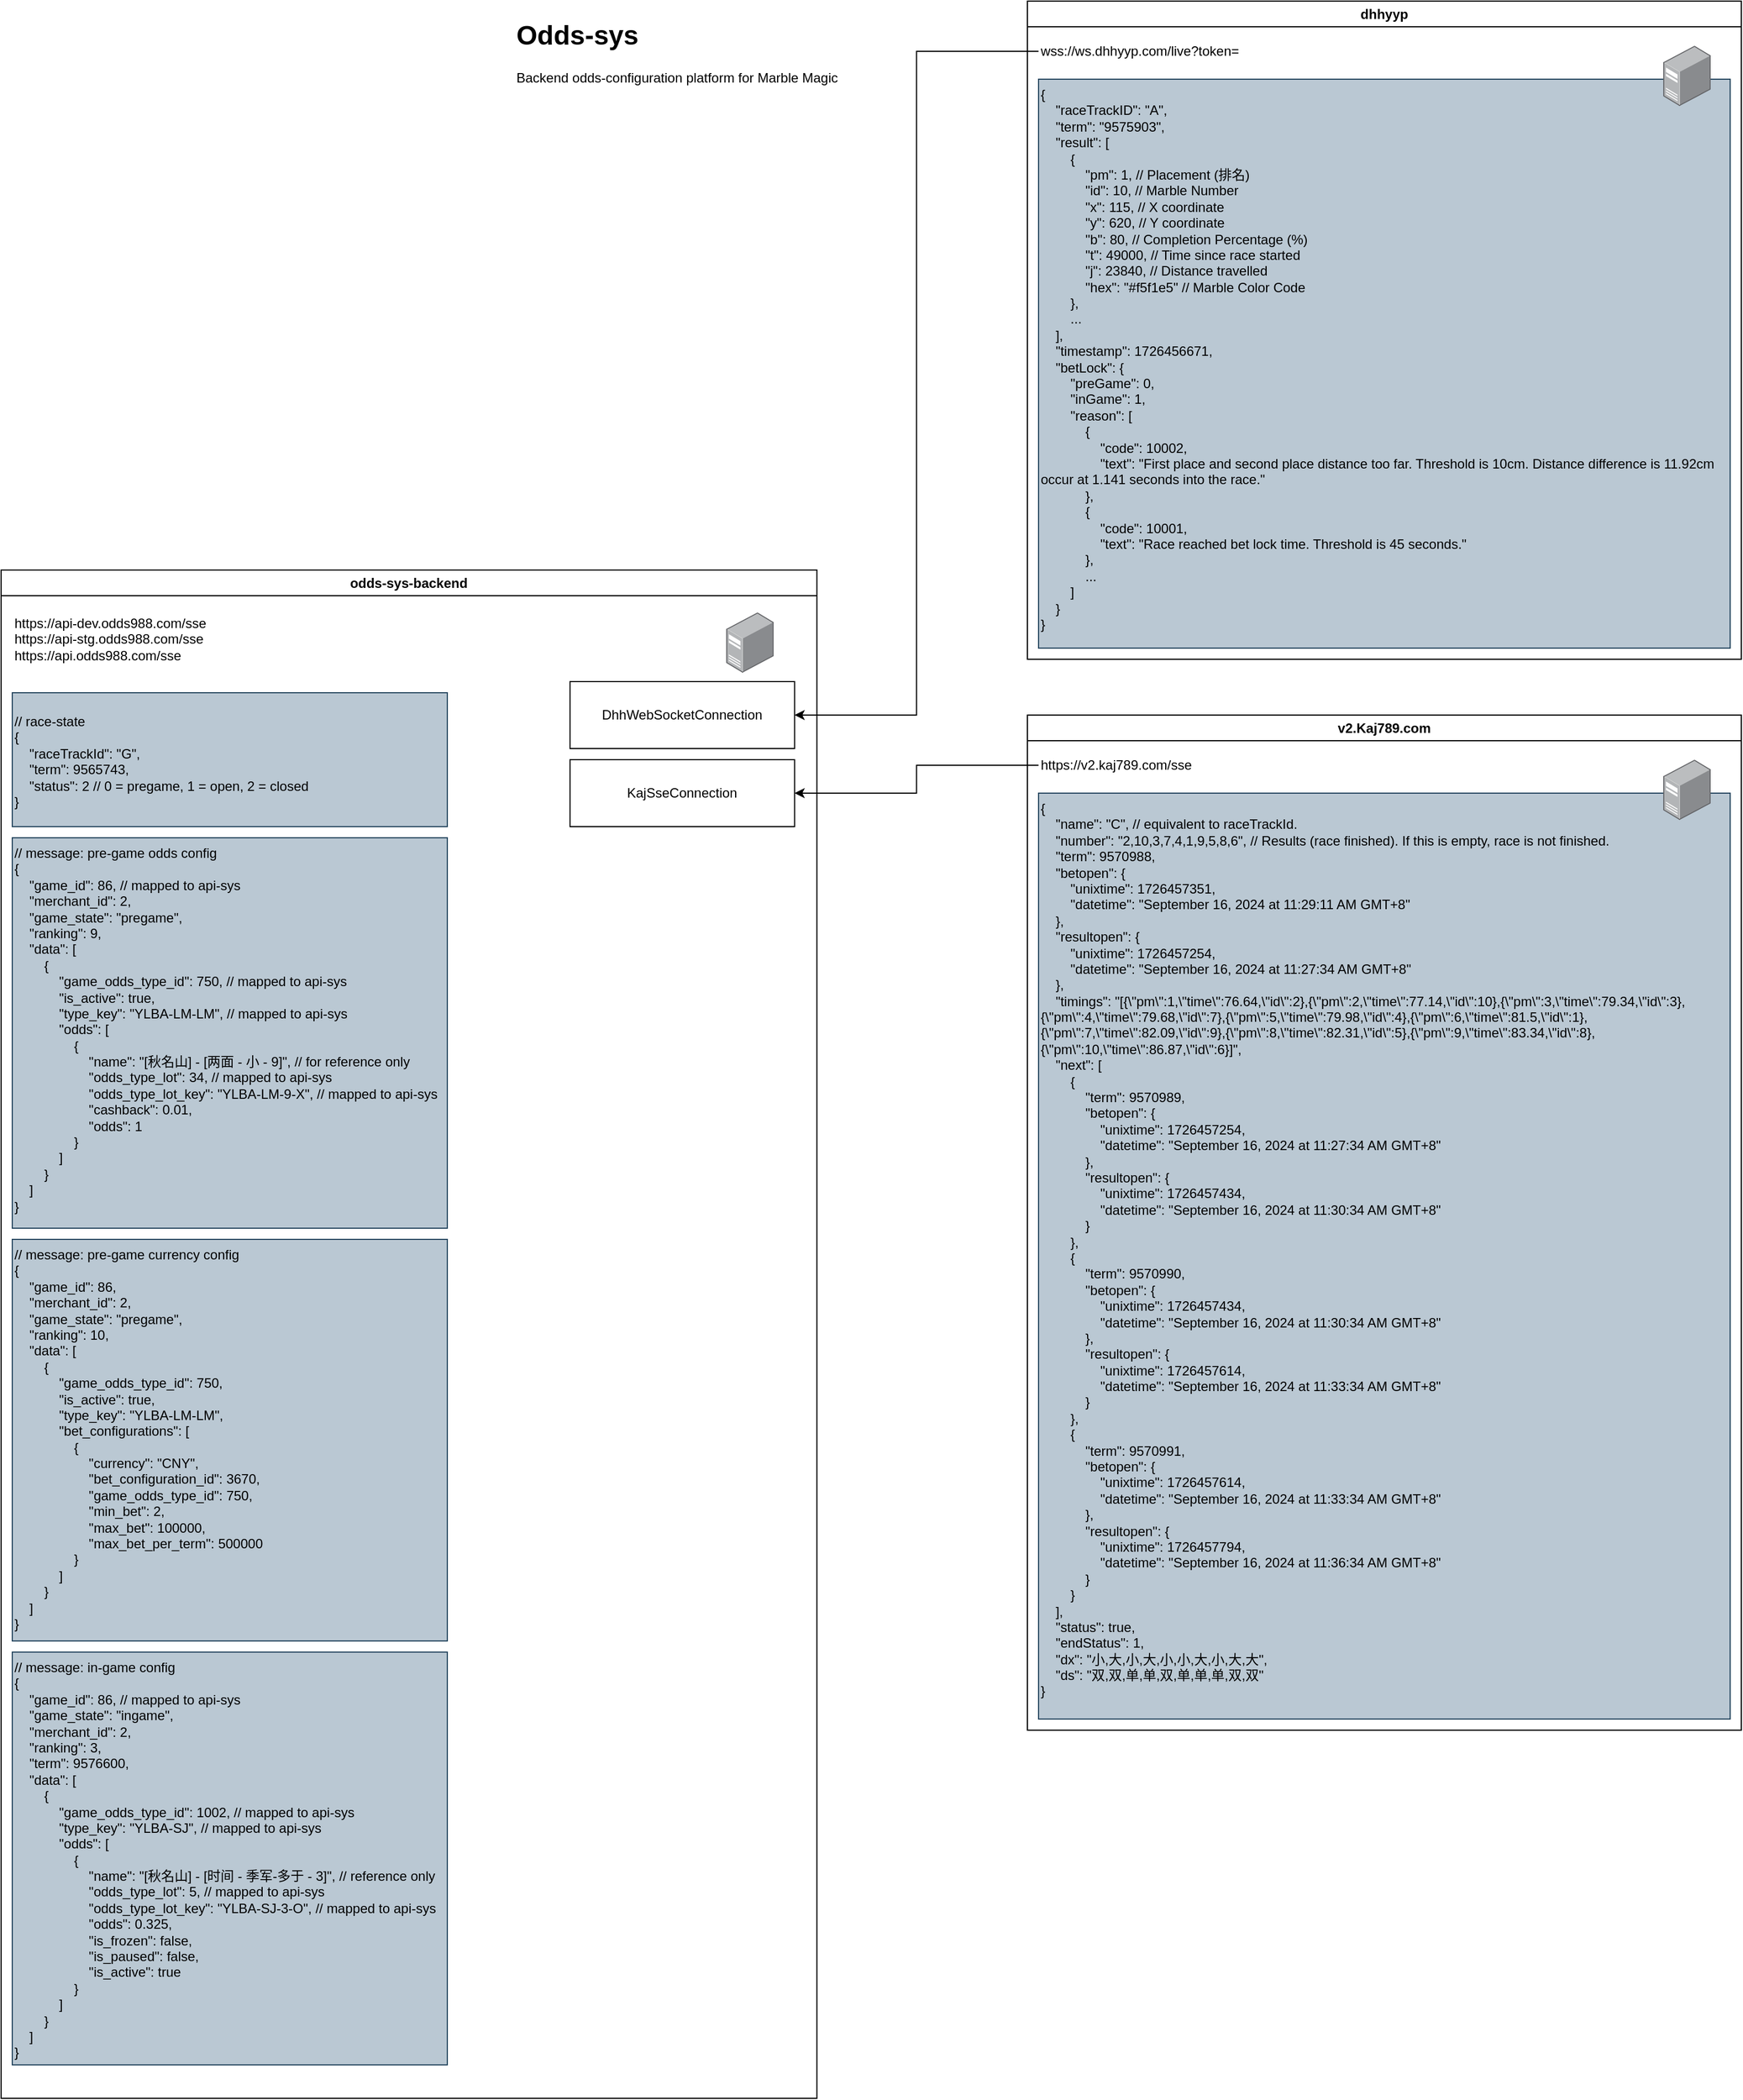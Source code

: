 <mxfile version="24.7.14">
  <diagram name="Page-1" id="a9Bd8awxfXG4mOf1hPGa">
    <mxGraphModel dx="3600" dy="1943" grid="1" gridSize="10" guides="1" tooltips="1" connect="1" arrows="1" fold="1" page="1" pageScale="1" pageWidth="850" pageHeight="1100" math="0" shadow="0">
      <root>
        <mxCell id="0" />
        <mxCell id="1" parent="0" />
        <mxCell id="RhFKpbfhdEMoOrh1-Fe3-15" value="odds-sys-backend" style="swimlane;whiteSpace=wrap;html=1;startSize=23;" parent="1" vertex="1">
          <mxGeometry x="90" y="580" width="731.3" height="1370" as="geometry" />
        </mxCell>
        <mxCell id="RhFKpbfhdEMoOrh1-Fe3-16" value="DhhWebSocketConnection" style="rounded=0;whiteSpace=wrap;html=1;" parent="RhFKpbfhdEMoOrh1-Fe3-15" vertex="1">
          <mxGeometry x="510" y="100" width="201.3" height="60" as="geometry" />
        </mxCell>
        <mxCell id="RhFKpbfhdEMoOrh1-Fe3-17" value="KajSseConnection" style="rounded=0;whiteSpace=wrap;html=1;" parent="RhFKpbfhdEMoOrh1-Fe3-15" vertex="1">
          <mxGeometry x="510" y="170" width="201.3" height="60" as="geometry" />
        </mxCell>
        <mxCell id="RhFKpbfhdEMoOrh1-Fe3-18" value="https://api-dev.odds988.com/sse&lt;br&gt;https://api-stg.odds988.com/sse&lt;br&gt;https://api.odds988.com/sse" style="text;align=left;verticalAlign=middle;whiteSpace=wrap;rounded=0;html=1;" parent="RhFKpbfhdEMoOrh1-Fe3-15" vertex="1">
          <mxGeometry x="10" y="32" width="220" height="60" as="geometry" />
        </mxCell>
        <mxCell id="RhFKpbfhdEMoOrh1-Fe3-19" value="" style="image;points=[];aspect=fixed;html=1;align=center;shadow=0;dashed=0;image=img/lib/allied_telesis/computer_and_terminals/Server_Desktop.svg;fontSize=13;" parent="RhFKpbfhdEMoOrh1-Fe3-15" vertex="1">
          <mxGeometry x="650" y="38" width="42.6" height="54" as="geometry" />
        </mxCell>
        <mxCell id="12gwARSlPllt_peua3XU-6" value="&lt;p style=&quot;&quot;&gt;&lt;font face=&quot;Helvetica&quot;&gt;&lt;span style=&quot;white-space: pre;&quot;&gt;// race-state&lt;br&gt;{&lt;br&gt;&lt;/span&gt;&lt;span style=&quot;white-space: pre;&quot;&gt;    &quot;raceTrackId&quot;: &quot;G&quot;,&lt;br&gt;&lt;/span&gt;&lt;span style=&quot;white-space: pre;&quot;&gt;    &quot;term&quot;: 9565743,&lt;br&gt;&lt;/span&gt;&lt;span style=&quot;white-space: pre;&quot;&gt;    &quot;status&quot;: 2 // 0 = pregame, 1 = open, 2 = closed&lt;br/&gt;&lt;/span&gt;&lt;span style=&quot;white-space: pre;&quot;&gt;}&lt;/span&gt;&lt;/font&gt;&lt;/p&gt;" style="text;overflow=hidden;rounded=0;whiteSpace=wrap;fillColor=#bac8d3;strokeColor=#23445d;html=1;fontColor=default;" vertex="1" parent="RhFKpbfhdEMoOrh1-Fe3-15">
          <mxGeometry x="10" y="110" width="390" height="120" as="geometry" />
        </mxCell>
        <mxCell id="12gwARSlPllt_peua3XU-7" value="&lt;div&gt;// message: pre-game odds config&lt;br&gt;{&lt;/div&gt;&lt;div&gt;&amp;nbsp; &amp;nbsp; &quot;game_id&quot;: 86, // mapped to api-sys&lt;/div&gt;&lt;div&gt;&amp;nbsp; &amp;nbsp; &quot;merchant_id&quot;: 2,&lt;/div&gt;&lt;div&gt;&amp;nbsp; &amp;nbsp; &quot;game_state&quot;: &quot;pregame&quot;,&lt;/div&gt;&lt;div&gt;&amp;nbsp; &amp;nbsp; &quot;ranking&quot;: 9,&lt;/div&gt;&lt;div&gt;&amp;nbsp; &amp;nbsp; &quot;data&quot;: [&lt;/div&gt;&lt;div&gt;&amp;nbsp; &amp;nbsp; &amp;nbsp; &amp;nbsp; {&lt;/div&gt;&lt;div&gt;&amp;nbsp; &amp;nbsp; &amp;nbsp; &amp;nbsp; &amp;nbsp; &amp;nbsp; &quot;game_odds_type_id&quot;: 750, // mapped to api-sys&lt;/div&gt;&lt;div&gt;&amp;nbsp; &amp;nbsp; &amp;nbsp; &amp;nbsp; &amp;nbsp; &amp;nbsp; &quot;is_active&quot;: true,&amp;nbsp;&lt;/div&gt;&lt;div&gt;&amp;nbsp; &amp;nbsp; &amp;nbsp; &amp;nbsp; &amp;nbsp; &amp;nbsp; &quot;type_key&quot;: &quot;YLBA-LM-LM&quot;, // mapped to api-sys&lt;/div&gt;&lt;div&gt;&amp;nbsp; &amp;nbsp; &amp;nbsp; &amp;nbsp; &amp;nbsp; &amp;nbsp; &quot;odds&quot;: [&lt;/div&gt;&lt;div&gt;&amp;nbsp; &amp;nbsp; &amp;nbsp; &amp;nbsp; &amp;nbsp; &amp;nbsp; &amp;nbsp; &amp;nbsp; {&lt;/div&gt;&lt;div&gt;&amp;nbsp; &amp;nbsp; &amp;nbsp; &amp;nbsp; &amp;nbsp; &amp;nbsp; &amp;nbsp; &amp;nbsp; &amp;nbsp; &amp;nbsp; &quot;name&quot;: &quot;[秋名山] - [两面 - 小 - 9]&quot;, // for reference only&lt;/div&gt;&lt;div&gt;&amp;nbsp; &amp;nbsp; &amp;nbsp; &amp;nbsp; &amp;nbsp; &amp;nbsp; &amp;nbsp; &amp;nbsp; &amp;nbsp; &amp;nbsp; &quot;odds_type_lot&quot;: 34, // mapped to api-sys&lt;/div&gt;&lt;div&gt;&amp;nbsp; &amp;nbsp; &amp;nbsp; &amp;nbsp; &amp;nbsp; &amp;nbsp; &amp;nbsp; &amp;nbsp; &amp;nbsp; &amp;nbsp; &quot;odds_type_lot_key&quot;: &quot;YLBA-LM-9-X&quot;, // mapped to api-sys&lt;/div&gt;&lt;div&gt;&amp;nbsp; &amp;nbsp; &amp;nbsp; &amp;nbsp; &amp;nbsp; &amp;nbsp; &amp;nbsp; &amp;nbsp; &amp;nbsp; &amp;nbsp; &quot;cashback&quot;: 0.01,&lt;/div&gt;&lt;div&gt;&amp;nbsp; &amp;nbsp; &amp;nbsp; &amp;nbsp; &amp;nbsp; &amp;nbsp; &amp;nbsp; &amp;nbsp; &amp;nbsp; &amp;nbsp; &quot;odds&quot;: 1&lt;/div&gt;&lt;div&gt;&amp;nbsp; &amp;nbsp; &amp;nbsp; &amp;nbsp; &amp;nbsp; &amp;nbsp; &amp;nbsp; &amp;nbsp; }&lt;/div&gt;&lt;div&gt;&amp;nbsp; &amp;nbsp; &amp;nbsp; &amp;nbsp; &amp;nbsp; &amp;nbsp; ]&lt;/div&gt;&lt;div&gt;&amp;nbsp; &amp;nbsp; &amp;nbsp; &amp;nbsp; }&lt;/div&gt;&lt;div&gt;&amp;nbsp; &amp;nbsp; ]&lt;/div&gt;&lt;div&gt;}&lt;/div&gt;" style="text;overflow=hidden;rounded=0;whiteSpace=wrap;fillColor=#bac8d3;strokeColor=#23445d;html=1;" vertex="1" parent="RhFKpbfhdEMoOrh1-Fe3-15">
          <mxGeometry x="10" y="240" width="390" height="350" as="geometry" />
        </mxCell>
        <mxCell id="12gwARSlPllt_peua3XU-8" value="&lt;div&gt;// message: pre-game currency config&lt;br&gt;{&lt;/div&gt;&lt;div&gt;&amp;nbsp; &amp;nbsp; &quot;game_id&quot;: 86,&lt;/div&gt;&lt;div&gt;&amp;nbsp; &amp;nbsp; &quot;merchant_id&quot;: 2,&lt;/div&gt;&lt;div&gt;&amp;nbsp; &amp;nbsp; &quot;game_state&quot;: &quot;pregame&quot;,&lt;/div&gt;&lt;div&gt;&amp;nbsp; &amp;nbsp; &quot;ranking&quot;: 10,&lt;/div&gt;&lt;div&gt;&amp;nbsp; &amp;nbsp; &quot;data&quot;: [&lt;/div&gt;&lt;div&gt;&amp;nbsp; &amp;nbsp; &amp;nbsp; &amp;nbsp; {&lt;/div&gt;&lt;div&gt;&amp;nbsp; &amp;nbsp; &amp;nbsp; &amp;nbsp; &amp;nbsp; &amp;nbsp; &quot;game_odds_type_id&quot;: 750,&lt;/div&gt;&lt;div&gt;&amp;nbsp; &amp;nbsp; &amp;nbsp; &amp;nbsp; &amp;nbsp; &amp;nbsp; &quot;is_active&quot;: true,&lt;/div&gt;&lt;div&gt;&amp;nbsp; &amp;nbsp; &amp;nbsp; &amp;nbsp; &amp;nbsp; &amp;nbsp; &quot;type_key&quot;: &quot;YLBA-LM-LM&quot;,&lt;/div&gt;&lt;div&gt;&amp;nbsp; &amp;nbsp; &amp;nbsp; &amp;nbsp; &amp;nbsp; &amp;nbsp; &quot;bet_configurations&quot;: [&lt;/div&gt;&lt;div&gt;&amp;nbsp; &amp;nbsp; &amp;nbsp; &amp;nbsp; &amp;nbsp; &amp;nbsp; &amp;nbsp; &amp;nbsp; {&lt;/div&gt;&lt;div&gt;&amp;nbsp; &amp;nbsp; &amp;nbsp; &amp;nbsp; &amp;nbsp; &amp;nbsp; &amp;nbsp; &amp;nbsp; &amp;nbsp; &amp;nbsp; &quot;currency&quot;: &quot;CNY&quot;,&lt;/div&gt;&lt;div&gt;&amp;nbsp; &amp;nbsp; &amp;nbsp; &amp;nbsp; &amp;nbsp; &amp;nbsp; &amp;nbsp; &amp;nbsp; &amp;nbsp; &amp;nbsp; &quot;bet_configuration_id&quot;: 3670,&lt;/div&gt;&lt;div&gt;&amp;nbsp; &amp;nbsp; &amp;nbsp; &amp;nbsp; &amp;nbsp; &amp;nbsp; &amp;nbsp; &amp;nbsp; &amp;nbsp; &amp;nbsp; &quot;game_odds_type_id&quot;: 750,&lt;/div&gt;&lt;div&gt;&amp;nbsp; &amp;nbsp; &amp;nbsp; &amp;nbsp; &amp;nbsp; &amp;nbsp; &amp;nbsp; &amp;nbsp; &amp;nbsp; &amp;nbsp; &quot;min_bet&quot;: 2,&lt;/div&gt;&lt;div&gt;&amp;nbsp; &amp;nbsp; &amp;nbsp; &amp;nbsp; &amp;nbsp; &amp;nbsp; &amp;nbsp; &amp;nbsp; &amp;nbsp; &amp;nbsp; &quot;max_bet&quot;: 100000,&lt;/div&gt;&lt;div&gt;&amp;nbsp; &amp;nbsp; &amp;nbsp; &amp;nbsp; &amp;nbsp; &amp;nbsp; &amp;nbsp; &amp;nbsp; &amp;nbsp; &amp;nbsp; &quot;max_bet_per_term&quot;: 500000&lt;/div&gt;&lt;div&gt;&amp;nbsp; &amp;nbsp; &amp;nbsp; &amp;nbsp; &amp;nbsp; &amp;nbsp; &amp;nbsp; &amp;nbsp; }&lt;/div&gt;&lt;div&gt;&amp;nbsp; &amp;nbsp; &amp;nbsp; &amp;nbsp; &amp;nbsp; &amp;nbsp; ]&lt;/div&gt;&lt;div&gt;&amp;nbsp; &amp;nbsp; &amp;nbsp; &amp;nbsp; }&lt;/div&gt;&lt;div&gt;&amp;nbsp; &amp;nbsp; ]&lt;/div&gt;&lt;div&gt;}&lt;/div&gt;" style="text;overflow=hidden;rounded=0;whiteSpace=wrap;fillColor=#bac8d3;strokeColor=#23445d;html=1;" vertex="1" parent="RhFKpbfhdEMoOrh1-Fe3-15">
          <mxGeometry x="10" y="600" width="390" height="360" as="geometry" />
        </mxCell>
        <mxCell id="12gwARSlPllt_peua3XU-9" value="// message: in-game config&lt;br&gt;&lt;div&gt;{&lt;/div&gt;&lt;div&gt;&amp;nbsp; &amp;nbsp; &quot;game_id&quot;: 86, // mapped to api-sys&lt;/div&gt;&lt;div&gt;&amp;nbsp; &amp;nbsp; &quot;game_state&quot;: &quot;ingame&quot;,&lt;/div&gt;&lt;div&gt;&amp;nbsp; &amp;nbsp; &quot;merchant_id&quot;: 2,&lt;/div&gt;&lt;div&gt;&amp;nbsp; &amp;nbsp; &quot;ranking&quot;: 3,&lt;/div&gt;&lt;div&gt;&amp;nbsp; &amp;nbsp; &quot;term&quot;: 9576600,&lt;/div&gt;&lt;div&gt;&amp;nbsp; &amp;nbsp; &quot;data&quot;: [&lt;/div&gt;&lt;div&gt;&amp;nbsp; &amp;nbsp; &amp;nbsp; &amp;nbsp; {&lt;/div&gt;&lt;div&gt;&amp;nbsp; &amp;nbsp; &amp;nbsp; &amp;nbsp; &amp;nbsp; &amp;nbsp; &quot;game_odds_type_id&quot;: 1002,&amp;nbsp;&lt;span style=&quot;background-color: initial;&quot;&gt;// mapped to api-sys&lt;/span&gt;&lt;/div&gt;&lt;div&gt;&amp;nbsp; &amp;nbsp; &amp;nbsp; &amp;nbsp; &amp;nbsp; &amp;nbsp; &quot;type_key&quot;: &quot;YLBA-SJ&quot;,&amp;nbsp;&lt;span style=&quot;background-color: initial;&quot;&gt;// mapped to api-sys&lt;/span&gt;&lt;/div&gt;&lt;div&gt;&amp;nbsp; &amp;nbsp; &amp;nbsp; &amp;nbsp; &amp;nbsp; &amp;nbsp; &quot;odds&quot;: [&lt;/div&gt;&lt;div&gt;&amp;nbsp; &amp;nbsp; &amp;nbsp; &amp;nbsp; &amp;nbsp; &amp;nbsp; &amp;nbsp; &amp;nbsp; {&lt;/div&gt;&lt;div&gt;&amp;nbsp; &amp;nbsp; &amp;nbsp; &amp;nbsp; &amp;nbsp; &amp;nbsp; &amp;nbsp; &amp;nbsp; &amp;nbsp; &amp;nbsp; &quot;name&quot;: &quot;[秋名山] - [时间 - 季军-多于 - 3]&quot;, // reference only&lt;/div&gt;&lt;div&gt;&amp;nbsp; &amp;nbsp; &amp;nbsp; &amp;nbsp; &amp;nbsp; &amp;nbsp; &amp;nbsp; &amp;nbsp; &amp;nbsp; &amp;nbsp; &quot;odds_type_lot&quot;: 5,&amp;nbsp;&lt;span style=&quot;background-color: initial;&quot;&gt;// mapped to api-sys&lt;/span&gt;&lt;/div&gt;&lt;div&gt;&amp;nbsp; &amp;nbsp; &amp;nbsp; &amp;nbsp; &amp;nbsp; &amp;nbsp; &amp;nbsp; &amp;nbsp; &amp;nbsp; &amp;nbsp; &quot;odds_type_lot_key&quot;: &quot;YLBA-SJ-3-O&quot;,&amp;nbsp;&lt;span style=&quot;background-color: initial;&quot;&gt;// mapped to api-sys&lt;/span&gt;&lt;/div&gt;&lt;div&gt;&amp;nbsp; &amp;nbsp; &amp;nbsp; &amp;nbsp; &amp;nbsp; &amp;nbsp; &amp;nbsp; &amp;nbsp; &amp;nbsp; &amp;nbsp; &quot;odds&quot;: 0.325,&lt;/div&gt;&lt;div&gt;&amp;nbsp; &amp;nbsp; &amp;nbsp; &amp;nbsp; &amp;nbsp; &amp;nbsp; &amp;nbsp; &amp;nbsp; &amp;nbsp; &amp;nbsp; &quot;is_frozen&quot;: false,&lt;/div&gt;&lt;div&gt;&amp;nbsp; &amp;nbsp; &amp;nbsp; &amp;nbsp; &amp;nbsp; &amp;nbsp; &amp;nbsp; &amp;nbsp; &amp;nbsp; &amp;nbsp; &quot;is_paused&quot;: false,&lt;/div&gt;&lt;div&gt;&amp;nbsp; &amp;nbsp; &amp;nbsp; &amp;nbsp; &amp;nbsp; &amp;nbsp; &amp;nbsp; &amp;nbsp; &amp;nbsp; &amp;nbsp; &quot;is_active&quot;: true&lt;/div&gt;&lt;div&gt;&amp;nbsp; &amp;nbsp; &amp;nbsp; &amp;nbsp; &amp;nbsp; &amp;nbsp; &amp;nbsp; &amp;nbsp; }&lt;/div&gt;&lt;div&gt;&amp;nbsp; &amp;nbsp; &amp;nbsp; &amp;nbsp; &amp;nbsp; &amp;nbsp; ]&lt;/div&gt;&lt;div&gt;&amp;nbsp; &amp;nbsp; &amp;nbsp; &amp;nbsp; }&lt;/div&gt;&lt;div&gt;&amp;nbsp; &amp;nbsp; ]&lt;/div&gt;&lt;div&gt;}&lt;/div&gt;" style="text;overflow=hidden;rounded=0;whiteSpace=wrap;fillColor=#bac8d3;strokeColor=#23445d;html=1;" vertex="1" parent="RhFKpbfhdEMoOrh1-Fe3-15">
          <mxGeometry x="10" y="970" width="390" height="370" as="geometry" />
        </mxCell>
        <mxCell id="RhFKpbfhdEMoOrh1-Fe3-20" value="dhhyyp" style="swimlane;whiteSpace=wrap;html=1;startSize=23;" parent="1" vertex="1">
          <mxGeometry x="1010" y="70" width="640" height="590" as="geometry" />
        </mxCell>
        <mxCell id="RhFKpbfhdEMoOrh1-Fe3-21" value="{&lt;br&gt;&amp;nbsp; &amp;nbsp; &quot;raceTrackID&quot;: &quot;A&quot;,&lt;br&gt;&amp;nbsp; &amp;nbsp; &quot;term&quot;: &quot;9575903&quot;,&lt;br&gt;&amp;nbsp; &amp;nbsp; &quot;result&quot;: [&lt;br&gt;&amp;nbsp; &amp;nbsp; &amp;nbsp; &amp;nbsp; {&lt;br&gt;&amp;nbsp; &amp;nbsp; &amp;nbsp; &amp;nbsp; &amp;nbsp; &amp;nbsp; &quot;pm&quot;: 1, // Placement (排名)&lt;br&gt;&amp;nbsp; &amp;nbsp; &amp;nbsp; &amp;nbsp; &amp;nbsp; &amp;nbsp; &quot;id&quot;: 10, // Marble Number&lt;br&gt;&amp;nbsp; &amp;nbsp; &amp;nbsp; &amp;nbsp; &amp;nbsp; &amp;nbsp; &quot;x&quot;: 115, // X coordinate&lt;br&gt;&amp;nbsp; &amp;nbsp; &amp;nbsp; &amp;nbsp; &amp;nbsp; &amp;nbsp; &quot;y&quot;: 620, // Y coordinate&lt;br&gt;&amp;nbsp; &amp;nbsp; &amp;nbsp; &amp;nbsp; &amp;nbsp; &amp;nbsp; &quot;b&quot;: 80, // Completion Percentage (%)&lt;br&gt;&amp;nbsp; &amp;nbsp; &amp;nbsp; &amp;nbsp; &amp;nbsp; &amp;nbsp; &quot;t&quot;: 49000, // Time since race started&lt;br&gt;&amp;nbsp; &amp;nbsp; &amp;nbsp; &amp;nbsp; &amp;nbsp; &amp;nbsp; &quot;j&quot;: 23840, // Distance travelled&lt;br&gt;&amp;nbsp; &amp;nbsp; &amp;nbsp; &amp;nbsp; &amp;nbsp; &amp;nbsp; &quot;hex&quot;: &quot;#f5f1e5&quot; // Marble Color Code&lt;br&gt;&amp;nbsp; &amp;nbsp; &amp;nbsp; &amp;nbsp; },&lt;br&gt;&lt;span style=&quot;white-space: pre;&quot;&gt;&#x9;&lt;/span&gt;...&lt;br&gt;&amp;nbsp; &amp;nbsp; ],&lt;br&gt;&amp;nbsp; &amp;nbsp; &quot;timestamp&quot;: 1726456671,&amp;nbsp;&lt;br&gt;&amp;nbsp; &amp;nbsp; &quot;betLock&quot;: {&lt;br&gt;&amp;nbsp; &amp;nbsp; &amp;nbsp; &amp;nbsp; &quot;preGame&quot;: 0,&lt;br&gt;&amp;nbsp; &amp;nbsp; &amp;nbsp; &amp;nbsp; &quot;inGame&quot;: 1,&lt;br&gt;&lt;span style=&quot;background-color: initial;&quot;&gt;&amp;nbsp; &amp;nbsp; &amp;nbsp; &amp;nbsp; &quot;reason&quot;: [&lt;/span&gt;&lt;br&gt;&lt;span style=&quot;background-color: initial;&quot;&gt;&amp;nbsp; &amp;nbsp; &amp;nbsp; &amp;nbsp; &amp;nbsp; &amp;nbsp; {&lt;/span&gt;&lt;br&gt;&lt;span style=&quot;background-color: initial;&quot;&gt;&amp;nbsp; &amp;nbsp; &amp;nbsp; &amp;nbsp; &amp;nbsp; &amp;nbsp; &amp;nbsp; &amp;nbsp; &quot;code&quot;: 10002,&lt;/span&gt;&lt;br&gt;&lt;span style=&quot;background-color: initial;&quot;&gt;&amp;nbsp; &amp;nbsp; &amp;nbsp; &amp;nbsp; &amp;nbsp; &amp;nbsp; &amp;nbsp; &amp;nbsp; &quot;text&quot;: &quot;First place and second place distance too far. Threshold is 10cm. Distance difference is 11.92cm occur at 1.141 seconds into the race.&quot;&lt;/span&gt;&lt;br&gt;&lt;span style=&quot;background-color: initial;&quot;&gt;&amp;nbsp; &amp;nbsp; &amp;nbsp; &amp;nbsp; &amp;nbsp; &amp;nbsp; },&lt;/span&gt;&lt;br&gt;&lt;span style=&quot;background-color: initial;&quot;&gt;&amp;nbsp; &amp;nbsp; &amp;nbsp; &amp;nbsp; &amp;nbsp; &amp;nbsp; {&lt;/span&gt;&lt;br&gt;&lt;span style=&quot;background-color: initial;&quot;&gt;&amp;nbsp; &amp;nbsp; &amp;nbsp; &amp;nbsp; &amp;nbsp; &amp;nbsp; &amp;nbsp; &amp;nbsp; &quot;code&quot;: 10001,&lt;/span&gt;&lt;br&gt;&lt;span style=&quot;background-color: initial;&quot;&gt;&amp;nbsp; &amp;nbsp; &amp;nbsp; &amp;nbsp; &amp;nbsp; &amp;nbsp; &amp;nbsp; &amp;nbsp; &quot;text&quot;: &quot;Race reached bet lock time. Threshold is 45 seconds.&quot;&lt;/span&gt;&lt;br&gt;&amp;nbsp; &amp;nbsp; &amp;nbsp; &amp;nbsp; &amp;nbsp; &amp;nbsp; },&lt;div&gt;&lt;span style=&quot;white-space: pre;&quot;&gt;&#x9;    ...&lt;/span&gt;&lt;br&gt;&amp;nbsp; &amp;nbsp; &amp;nbsp; &amp;nbsp; ]&lt;br&gt;&amp;nbsp; &amp;nbsp; }&lt;br&gt;}&lt;/div&gt;" style="text;overflow=hidden;rounded=0;whiteSpace=wrap;html=1;fillColor=#bac8d3;strokeColor=#23445d;" parent="RhFKpbfhdEMoOrh1-Fe3-20" vertex="1">
          <mxGeometry x="10" y="70" width="620" height="510" as="geometry" />
        </mxCell>
        <UserObject label="wss://ws.dhhyyp.com/live?token=" link="&#xa;&lt;div style=&quot;color: #cccccc;background-color: #1f1f1f;font-family: Consolas, &#39;Courier New&#39;, monospace;font-weight: normal;font-size: 14px;line-height: 19px;white-space: pre;&quot;&gt;&lt;div&gt;&lt;span style=&quot;color: #cccccc;&quot;&gt;wss://ws.dhhyyp.com/live?&lt;/span&gt;&lt;span style=&quot;color: #569cd6;&quot;&gt;token&lt;/span&gt;&lt;span style=&quot;color: #cccccc;&quot;&gt;=&lt;/span&gt;&lt;/div&gt;&lt;/div&gt;&#xa;&#xa;" id="RhFKpbfhdEMoOrh1-Fe3-22">
          <mxCell style="text;align=left;verticalAlign=middle;whiteSpace=wrap;rounded=0;html=1;" parent="RhFKpbfhdEMoOrh1-Fe3-20" vertex="1">
            <mxGeometry x="10" y="30" width="250" height="30" as="geometry" />
          </mxCell>
        </UserObject>
        <mxCell id="RhFKpbfhdEMoOrh1-Fe3-23" value="" style="image;points=[];aspect=fixed;html=1;align=center;shadow=0;dashed=0;image=img/lib/allied_telesis/computer_and_terminals/Server_Desktop.svg;" parent="RhFKpbfhdEMoOrh1-Fe3-20" vertex="1">
          <mxGeometry x="570" y="40" width="42.6" height="54" as="geometry" />
        </mxCell>
        <mxCell id="RhFKpbfhdEMoOrh1-Fe3-24" value="&lt;h1 style=&quot;margin-top: 0px;&quot;&gt;Odds-sys&lt;/h1&gt;&lt;p&gt;Backend odds-configuration platform for Marble Magic&lt;/p&gt;" style="text;html=1;whiteSpace=wrap;overflow=hidden;rounded=0;" parent="1" vertex="1">
          <mxGeometry x="550" y="80" width="320" height="90" as="geometry" />
        </mxCell>
        <mxCell id="RhFKpbfhdEMoOrh1-Fe3-25" value="v2.Kaj789.com" style="swimlane;whiteSpace=wrap;html=1;startSize=23;" parent="1" vertex="1">
          <mxGeometry x="1010" y="710" width="640" height="910" as="geometry" />
        </mxCell>
        <mxCell id="RhFKpbfhdEMoOrh1-Fe3-26" value="{&lt;br&gt;&amp;nbsp; &amp;nbsp; &quot;name&quot;: &quot;C&quot;, // equivalent to raceTrackId.&lt;br&gt;&amp;nbsp; &amp;nbsp; &quot;number&quot;: &quot;2,10,3,7,4,1,9,5,8,6&quot;, // Results (race finished). If this is empty, race is not finished.&lt;br&gt;&amp;nbsp; &amp;nbsp; &quot;term&quot;: 9570988,&lt;br&gt;&amp;nbsp; &amp;nbsp; &quot;betopen&quot;: {&lt;br&gt;&amp;nbsp; &amp;nbsp; &amp;nbsp; &amp;nbsp; &quot;unixtime&quot;: 1726457351,&lt;br&gt;&amp;nbsp; &amp;nbsp; &amp;nbsp; &amp;nbsp; &quot;datetime&quot;: &quot;September 16, 2024 at 11:29:11 AM GMT+8&quot;&lt;br&gt;&amp;nbsp; &amp;nbsp; },&lt;br&gt;&amp;nbsp; &amp;nbsp; &quot;resultopen&quot;: {&lt;br&gt;&amp;nbsp; &amp;nbsp; &amp;nbsp; &amp;nbsp; &quot;unixtime&quot;: 1726457254,&lt;br&gt;&amp;nbsp; &amp;nbsp; &amp;nbsp; &amp;nbsp; &quot;datetime&quot;: &quot;September 16, 2024 at 11:27:34 AM GMT+8&quot;&lt;br&gt;&amp;nbsp; &amp;nbsp; },&lt;br&gt;&amp;nbsp; &amp;nbsp; &quot;timings&quot;: &quot;[{\&quot;pm\&quot;:1,\&quot;time\&quot;:76.64,\&quot;id\&quot;:2},{\&quot;pm\&quot;:2,\&quot;time\&quot;:77.14,\&quot;id\&quot;:10},{\&quot;pm\&quot;:3,\&quot;time\&quot;:79.34,\&quot;id\&quot;:3},{\&quot;pm\&quot;:4,\&quot;time\&quot;:79.68,\&quot;id\&quot;:7},{\&quot;pm\&quot;:5,\&quot;time\&quot;:79.98,\&quot;id\&quot;:4},{\&quot;pm\&quot;:6,\&quot;time\&quot;:81.5,\&quot;id\&quot;:1},{\&quot;pm\&quot;:7,\&quot;time\&quot;:82.09,\&quot;id\&quot;:9},{\&quot;pm\&quot;:8,\&quot;time\&quot;:82.31,\&quot;id\&quot;:5},{\&quot;pm\&quot;:9,\&quot;time\&quot;:83.34,\&quot;id\&quot;:8},{\&quot;pm\&quot;:10,\&quot;time\&quot;:86.87,\&quot;id\&quot;:6}]&quot;,&lt;br&gt;&amp;nbsp; &amp;nbsp; &quot;next&quot;: [&lt;br&gt;&amp;nbsp; &amp;nbsp; &amp;nbsp; &amp;nbsp; {&lt;br&gt;&amp;nbsp; &amp;nbsp; &amp;nbsp; &amp;nbsp; &amp;nbsp; &amp;nbsp; &quot;term&quot;: 9570989,&lt;br&gt;&amp;nbsp; &amp;nbsp; &amp;nbsp; &amp;nbsp; &amp;nbsp; &amp;nbsp; &quot;betopen&quot;: {&lt;br&gt;&amp;nbsp; &amp;nbsp; &amp;nbsp; &amp;nbsp; &amp;nbsp; &amp;nbsp; &amp;nbsp; &amp;nbsp; &quot;unixtime&quot;: 1726457254,&lt;br&gt;&amp;nbsp; &amp;nbsp; &amp;nbsp; &amp;nbsp; &amp;nbsp; &amp;nbsp; &amp;nbsp; &amp;nbsp; &quot;datetime&quot;: &quot;September 16, 2024 at 11:27:34 AM GMT+8&quot;&lt;br&gt;&amp;nbsp; &amp;nbsp; &amp;nbsp; &amp;nbsp; &amp;nbsp; &amp;nbsp; },&lt;br&gt;&amp;nbsp; &amp;nbsp; &amp;nbsp; &amp;nbsp; &amp;nbsp; &amp;nbsp; &quot;resultopen&quot;: {&lt;br&gt;&amp;nbsp; &amp;nbsp; &amp;nbsp; &amp;nbsp; &amp;nbsp; &amp;nbsp; &amp;nbsp; &amp;nbsp; &quot;unixtime&quot;: 1726457434,&lt;br&gt;&amp;nbsp; &amp;nbsp; &amp;nbsp; &amp;nbsp; &amp;nbsp; &amp;nbsp; &amp;nbsp; &amp;nbsp; &quot;datetime&quot;: &quot;September 16, 2024 at 11:30:34 AM GMT+8&quot;&lt;br&gt;&amp;nbsp; &amp;nbsp; &amp;nbsp; &amp;nbsp; &amp;nbsp; &amp;nbsp; }&lt;br&gt;&amp;nbsp; &amp;nbsp; &amp;nbsp; &amp;nbsp; },&lt;br&gt;&amp;nbsp; &amp;nbsp; &amp;nbsp; &amp;nbsp; {&lt;br&gt;&amp;nbsp; &amp;nbsp; &amp;nbsp; &amp;nbsp; &amp;nbsp; &amp;nbsp; &quot;term&quot;: 9570990,&lt;br&gt;&amp;nbsp; &amp;nbsp; &amp;nbsp; &amp;nbsp; &amp;nbsp; &amp;nbsp; &quot;betopen&quot;: {&lt;br&gt;&amp;nbsp; &amp;nbsp; &amp;nbsp; &amp;nbsp; &amp;nbsp; &amp;nbsp; &amp;nbsp; &amp;nbsp; &quot;unixtime&quot;: 1726457434,&lt;br&gt;&amp;nbsp; &amp;nbsp; &amp;nbsp; &amp;nbsp; &amp;nbsp; &amp;nbsp; &amp;nbsp; &amp;nbsp; &quot;datetime&quot;: &quot;September 16, 2024 at 11:30:34 AM GMT+8&quot;&lt;br&gt;&amp;nbsp; &amp;nbsp; &amp;nbsp; &amp;nbsp; &amp;nbsp; &amp;nbsp; },&lt;br&gt;&amp;nbsp; &amp;nbsp; &amp;nbsp; &amp;nbsp; &amp;nbsp; &amp;nbsp; &quot;resultopen&quot;: {&lt;br&gt;&amp;nbsp; &amp;nbsp; &amp;nbsp; &amp;nbsp; &amp;nbsp; &amp;nbsp; &amp;nbsp; &amp;nbsp; &quot;unixtime&quot;: 1726457614,&lt;br&gt;&amp;nbsp; &amp;nbsp; &amp;nbsp; &amp;nbsp; &amp;nbsp; &amp;nbsp; &amp;nbsp; &amp;nbsp; &quot;datetime&quot;: &quot;September 16, 2024 at 11:33:34 AM GMT+8&quot;&lt;br&gt;&amp;nbsp; &amp;nbsp; &amp;nbsp; &amp;nbsp; &amp;nbsp; &amp;nbsp; }&lt;br&gt;&amp;nbsp; &amp;nbsp; &amp;nbsp; &amp;nbsp; },&lt;br&gt;&amp;nbsp; &amp;nbsp; &amp;nbsp; &amp;nbsp; {&lt;br&gt;&amp;nbsp; &amp;nbsp; &amp;nbsp; &amp;nbsp; &amp;nbsp; &amp;nbsp; &quot;term&quot;: 9570991,&lt;br&gt;&amp;nbsp; &amp;nbsp; &amp;nbsp; &amp;nbsp; &amp;nbsp; &amp;nbsp; &quot;betopen&quot;: {&lt;br&gt;&amp;nbsp; &amp;nbsp; &amp;nbsp; &amp;nbsp; &amp;nbsp; &amp;nbsp; &amp;nbsp; &amp;nbsp; &quot;unixtime&quot;: 1726457614,&lt;br&gt;&amp;nbsp; &amp;nbsp; &amp;nbsp; &amp;nbsp; &amp;nbsp; &amp;nbsp; &amp;nbsp; &amp;nbsp; &quot;datetime&quot;: &quot;September 16, 2024 at 11:33:34 AM GMT+8&quot;&lt;br&gt;&amp;nbsp; &amp;nbsp; &amp;nbsp; &amp;nbsp; &amp;nbsp; &amp;nbsp; },&lt;br&gt;&amp;nbsp; &amp;nbsp; &amp;nbsp; &amp;nbsp; &amp;nbsp; &amp;nbsp; &quot;resultopen&quot;: {&lt;br&gt;&amp;nbsp; &amp;nbsp; &amp;nbsp; &amp;nbsp; &amp;nbsp; &amp;nbsp; &amp;nbsp; &amp;nbsp; &quot;unixtime&quot;: 1726457794,&lt;br&gt;&amp;nbsp; &amp;nbsp; &amp;nbsp; &amp;nbsp; &amp;nbsp; &amp;nbsp; &amp;nbsp; &amp;nbsp; &quot;datetime&quot;: &quot;September 16, 2024 at 11:36:34 AM GMT+8&quot;&lt;br&gt;&amp;nbsp; &amp;nbsp; &amp;nbsp; &amp;nbsp; &amp;nbsp; &amp;nbsp; }&lt;br&gt;&amp;nbsp; &amp;nbsp; &amp;nbsp; &amp;nbsp; }&lt;br&gt;&amp;nbsp; &amp;nbsp; ],&lt;br&gt;&amp;nbsp; &amp;nbsp; &quot;status&quot;: true,&lt;br&gt;&amp;nbsp; &amp;nbsp; &quot;endStatus&quot;: 1,&lt;br&gt;&amp;nbsp; &amp;nbsp; &quot;dx&quot;: &quot;小,大,小,大,小,小,大,小,大,大&quot;,&lt;br&gt;&amp;nbsp; &amp;nbsp; &quot;ds&quot;: &quot;双,双,单,单,双,单,单,单,双,双&quot;&lt;br&gt;}" style="text;overflow=hidden;rounded=0;whiteSpace=wrap;fillColor=#bac8d3;strokeColor=#23445d;html=1;" parent="RhFKpbfhdEMoOrh1-Fe3-25" vertex="1">
          <mxGeometry x="10" y="70" width="620" height="830" as="geometry" />
        </mxCell>
        <UserObject label="https://v2.kaj789.com/sse" link="&#xa;&lt;div style=&quot;color: #cccccc;background-color: #1f1f1f;font-family: Consolas, &#39;Courier New&#39;, monospace;font-weight: normal;font-size: 14px;line-height: 19px;white-space: pre;&quot;&gt;&lt;div&gt;&lt;span style=&quot;color: #cccccc;&quot;&gt;wss://ws.dhhyyp.com/live?&lt;/span&gt;&lt;span style=&quot;color: #569cd6;&quot;&gt;token&lt;/span&gt;&lt;span style=&quot;color: #cccccc;&quot;&gt;=&lt;/span&gt;&lt;/div&gt;&lt;/div&gt;&#xa;&#xa;" id="RhFKpbfhdEMoOrh1-Fe3-27">
          <mxCell style="text;align=left;verticalAlign=middle;whiteSpace=wrap;rounded=0;html=1;" parent="RhFKpbfhdEMoOrh1-Fe3-25" vertex="1">
            <mxGeometry x="10" y="30" width="250" height="30" as="geometry" />
          </mxCell>
        </UserObject>
        <mxCell id="RhFKpbfhdEMoOrh1-Fe3-28" value="" style="image;points=[];aspect=fixed;html=1;align=center;shadow=0;dashed=0;image=img/lib/allied_telesis/computer_and_terminals/Server_Desktop.svg;fontSize=13;" parent="RhFKpbfhdEMoOrh1-Fe3-25" vertex="1">
          <mxGeometry x="570" y="40" width="42.6" height="54" as="geometry" />
        </mxCell>
        <mxCell id="RhFKpbfhdEMoOrh1-Fe3-29" style="edgeStyle=orthogonalEdgeStyle;rounded=0;orthogonalLoop=1;jettySize=auto;html=1;exitX=0;exitY=0.5;exitDx=0;exitDy=0;entryX=1;entryY=0.5;entryDx=0;entryDy=0;verticalAlign=middle;" parent="1" source="RhFKpbfhdEMoOrh1-Fe3-22" target="RhFKpbfhdEMoOrh1-Fe3-16" edge="1">
          <mxGeometry relative="1" as="geometry" />
        </mxCell>
        <mxCell id="RhFKpbfhdEMoOrh1-Fe3-30" style="edgeStyle=orthogonalEdgeStyle;rounded=0;orthogonalLoop=1;jettySize=auto;html=1;exitX=0;exitY=0.5;exitDx=0;exitDy=0;entryX=1;entryY=0.5;entryDx=0;entryDy=0;" parent="1" source="RhFKpbfhdEMoOrh1-Fe3-27" target="RhFKpbfhdEMoOrh1-Fe3-17" edge="1">
          <mxGeometry relative="1" as="geometry" />
        </mxCell>
      </root>
    </mxGraphModel>
  </diagram>
</mxfile>
